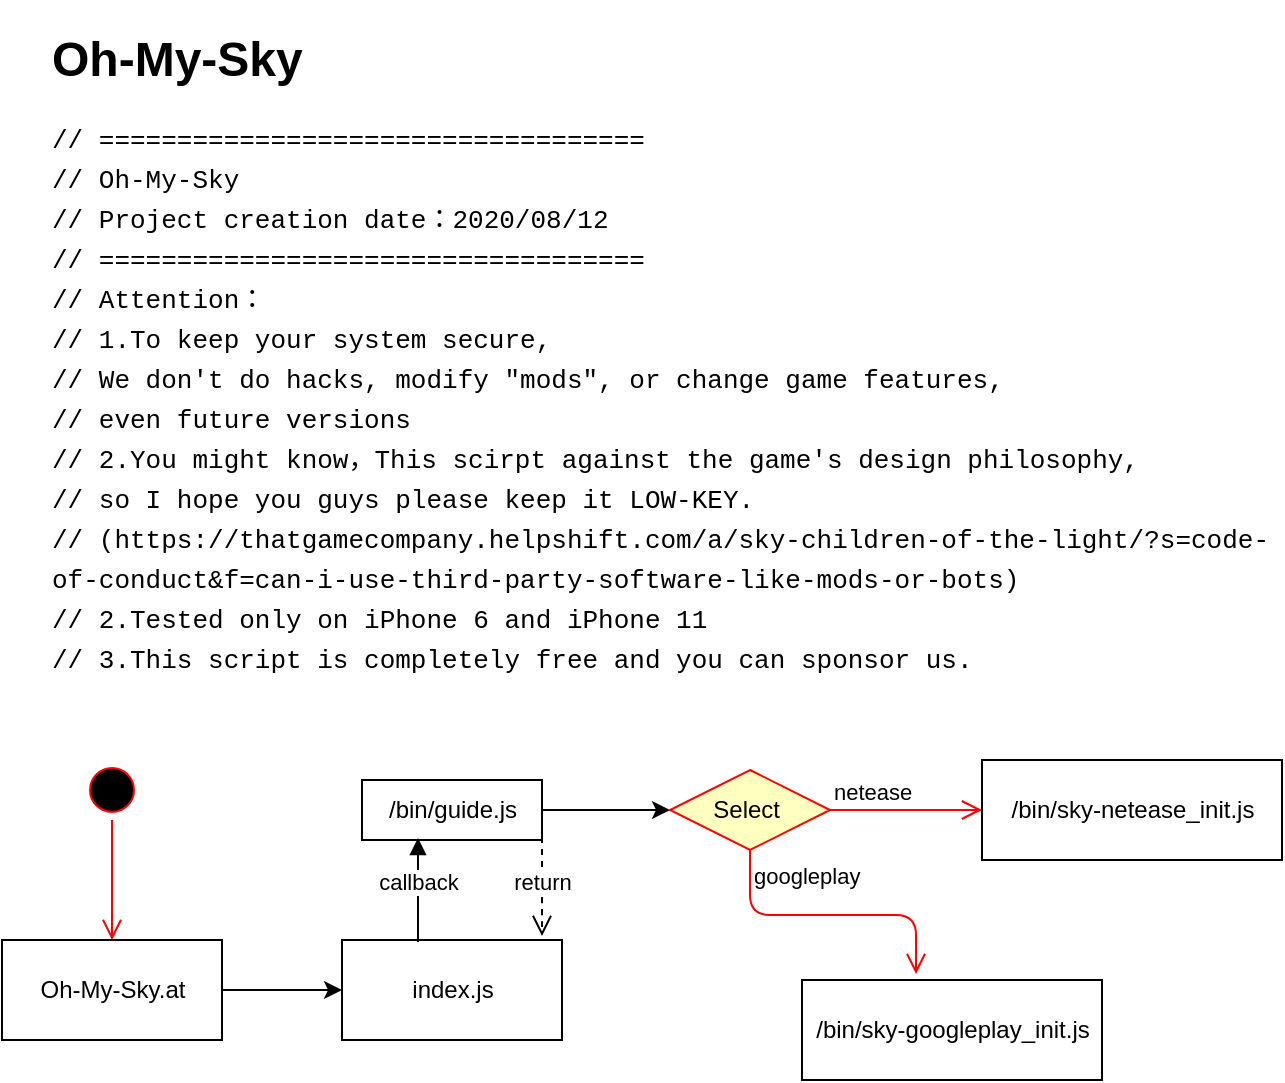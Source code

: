 <mxfile version="13.6.2" type="github">
  <diagram id="-QKKah29AuEtUK9YuD70" name="第 1 页">
    <mxGraphModel dx="738" dy="802" grid="1" gridSize="10" guides="1" tooltips="1" connect="1" arrows="1" fold="1" page="1" pageScale="1" pageWidth="827" pageHeight="1169" math="0" shadow="0">
      <root>
        <mxCell id="0" />
        <mxCell id="1" parent="0" />
        <mxCell id="h6hIqeaLNwdwjISM6I2L-12" style="edgeStyle=orthogonalEdgeStyle;rounded=0;orthogonalLoop=1;jettySize=auto;html=1;exitX=1;exitY=0.5;exitDx=0;exitDy=0;entryX=0;entryY=0.5;entryDx=0;entryDy=0;" parent="1" source="h6hIqeaLNwdwjISM6I2L-5" target="h6hIqeaLNwdwjISM6I2L-8" edge="1">
          <mxGeometry relative="1" as="geometry" />
        </mxCell>
        <mxCell id="h6hIqeaLNwdwjISM6I2L-5" value="Oh-My-Sky.at" style="html=1;" parent="1" vertex="1">
          <mxGeometry x="30" y="490" width="110" height="50" as="geometry" />
        </mxCell>
        <mxCell id="h6hIqeaLNwdwjISM6I2L-6" value="" style="ellipse;html=1;shape=startState;fillColor=#000000;strokeColor=#ff0000;" parent="1" vertex="1">
          <mxGeometry x="70" y="400" width="30" height="30" as="geometry" />
        </mxCell>
        <mxCell id="h6hIqeaLNwdwjISM6I2L-7" value="" style="edgeStyle=orthogonalEdgeStyle;html=1;verticalAlign=bottom;endArrow=open;endSize=8;strokeColor=#ff0000;entryX=0.5;entryY=0;entryDx=0;entryDy=0;" parent="1" source="h6hIqeaLNwdwjISM6I2L-6" target="h6hIqeaLNwdwjISM6I2L-5" edge="1">
          <mxGeometry relative="1" as="geometry">
            <mxPoint x="85" y="460" as="targetPoint" />
          </mxGeometry>
        </mxCell>
        <mxCell id="h6hIqeaLNwdwjISM6I2L-8" value="index.js" style="html=1;" parent="1" vertex="1">
          <mxGeometry x="200" y="490" width="110" height="50" as="geometry" />
        </mxCell>
        <mxCell id="h6hIqeaLNwdwjISM6I2L-26" style="edgeStyle=orthogonalEdgeStyle;rounded=0;orthogonalLoop=1;jettySize=auto;html=1;entryX=0;entryY=0.5;entryDx=0;entryDy=0;startArrow=none;startFill=0;endArrow=classic;endFill=1;" parent="1" source="h6hIqeaLNwdwjISM6I2L-15" target="h6hIqeaLNwdwjISM6I2L-23" edge="1">
          <mxGeometry relative="1" as="geometry" />
        </mxCell>
        <mxCell id="h6hIqeaLNwdwjISM6I2L-15" value="/bin/guide.js" style="html=1;points=[];perimeter=orthogonalPerimeter;" parent="1" vertex="1">
          <mxGeometry x="210" y="410" width="90" height="30" as="geometry" />
        </mxCell>
        <mxCell id="h6hIqeaLNwdwjISM6I2L-16" value="callback" style="html=1;verticalAlign=bottom;endArrow=block;entryX=0.311;entryY=0.967;entryDx=0;entryDy=0;entryPerimeter=0;" parent="1" target="h6hIqeaLNwdwjISM6I2L-15" edge="1">
          <mxGeometry x="0.193" y="10" relative="1" as="geometry">
            <mxPoint x="238" y="491" as="sourcePoint" />
            <Array as="points">
              <mxPoint x="238" y="460" />
            </Array>
            <mxPoint x="10" y="10" as="offset" />
          </mxGeometry>
        </mxCell>
        <mxCell id="h6hIqeaLNwdwjISM6I2L-17" value="return" style="html=1;verticalAlign=bottom;endArrow=open;dashed=1;endSize=8;exitX=1;exitY=0.95;" parent="1" source="h6hIqeaLNwdwjISM6I2L-15" edge="1">
          <mxGeometry x="0.677" y="-10" relative="1" as="geometry">
            <mxPoint x="300" y="488" as="targetPoint" />
            <Array as="points">
              <mxPoint x="300" y="480" />
            </Array>
            <mxPoint x="10" y="-10" as="offset" />
          </mxGeometry>
        </mxCell>
        <mxCell id="h6hIqeaLNwdwjISM6I2L-20" value="/bin/sky-netease_init.js" style="html=1;" parent="1" vertex="1">
          <mxGeometry x="520" y="400" width="150" height="50" as="geometry" />
        </mxCell>
        <mxCell id="h6hIqeaLNwdwjISM6I2L-23" value="Select&amp;nbsp;" style="rhombus;whiteSpace=wrap;html=1;fillColor=#ffffc0;strokeColor=#ff0000;" parent="1" vertex="1">
          <mxGeometry x="364" y="405" width="80" height="40" as="geometry" />
        </mxCell>
        <mxCell id="h6hIqeaLNwdwjISM6I2L-24" value="netease" style="edgeStyle=orthogonalEdgeStyle;html=1;align=left;verticalAlign=bottom;endArrow=open;endSize=8;strokeColor=#ff0000;entryX=0;entryY=0.5;entryDx=0;entryDy=0;" parent="1" source="h6hIqeaLNwdwjISM6I2L-23" target="h6hIqeaLNwdwjISM6I2L-20" edge="1">
          <mxGeometry x="-1" relative="1" as="geometry">
            <mxPoint x="544" y="420" as="targetPoint" />
            <Array as="points" />
          </mxGeometry>
        </mxCell>
        <mxCell id="h6hIqeaLNwdwjISM6I2L-25" value="googleplay" style="edgeStyle=orthogonalEdgeStyle;html=1;align=left;verticalAlign=top;endArrow=open;endSize=8;strokeColor=#ff0000;entryX=0.38;entryY=-0.06;entryDx=0;entryDy=0;entryPerimeter=0;" parent="1" source="h6hIqeaLNwdwjISM6I2L-23" target="h6hIqeaLNwdwjISM6I2L-27" edge="1">
          <mxGeometry x="-1" relative="1" as="geometry">
            <mxPoint x="410" y="480" as="targetPoint" />
          </mxGeometry>
        </mxCell>
        <mxCell id="h6hIqeaLNwdwjISM6I2L-27" value="/bin/sky-googleplay_init.js" style="html=1;" parent="1" vertex="1">
          <mxGeometry x="430" y="510" width="150" height="50" as="geometry" />
        </mxCell>
        <mxCell id="p6DB4f3kanrCkTEYLliJ-1" value="&lt;h1&gt;Oh-My-Sky&lt;/h1&gt;&lt;div style=&quot;font-family: &amp;#34;menlo&amp;#34; , &amp;#34;monaco&amp;#34; , &amp;#34;courier new&amp;#34; , monospace ; font-size: 13px ; line-height: 20px&quot;&gt;&lt;div&gt;// ===================================&lt;/div&gt;&lt;div&gt;// Oh-My-Sky&lt;/div&gt;&lt;div&gt;// Project creation date：2020/08/12&lt;/div&gt;&lt;div&gt;// ===================================&lt;/div&gt;&lt;div&gt;// Attention：&lt;/div&gt;&lt;div&gt;// 1.To keep your system secure,&lt;/div&gt;&lt;div&gt;//   We don&#39;t do hacks, modify &quot;mods&quot;, or change game features,&lt;/div&gt;&lt;div&gt;//   even future versions&lt;/div&gt;&lt;div&gt;// 2.You might know，This scirpt against the game&#39;s design philosophy, &lt;/div&gt;&lt;div&gt;//   so I hope you guys please keep it LOW-KEY.&lt;/div&gt;&lt;div&gt;//   (https://thatgamecompany.helpshift.com/a/sky-children-of-the-light/?s=code-of-conduct&amp;amp;f=can-i-use-third-party-software-like-mods-or-bots)&lt;/div&gt;&lt;div&gt;// 2.Tested only on iPhone 6 and iPhone 11&lt;/div&gt;&lt;div&gt;// 3.This script is completely free and you can sponsor us.&lt;/div&gt;&lt;/div&gt;" style="text;html=1;strokeColor=none;fillColor=none;spacing=5;spacingTop=-20;whiteSpace=wrap;overflow=hidden;rounded=0;" vertex="1" parent="1">
          <mxGeometry x="50" y="30" width="620" height="340" as="geometry" />
        </mxCell>
      </root>
    </mxGraphModel>
  </diagram>
</mxfile>
